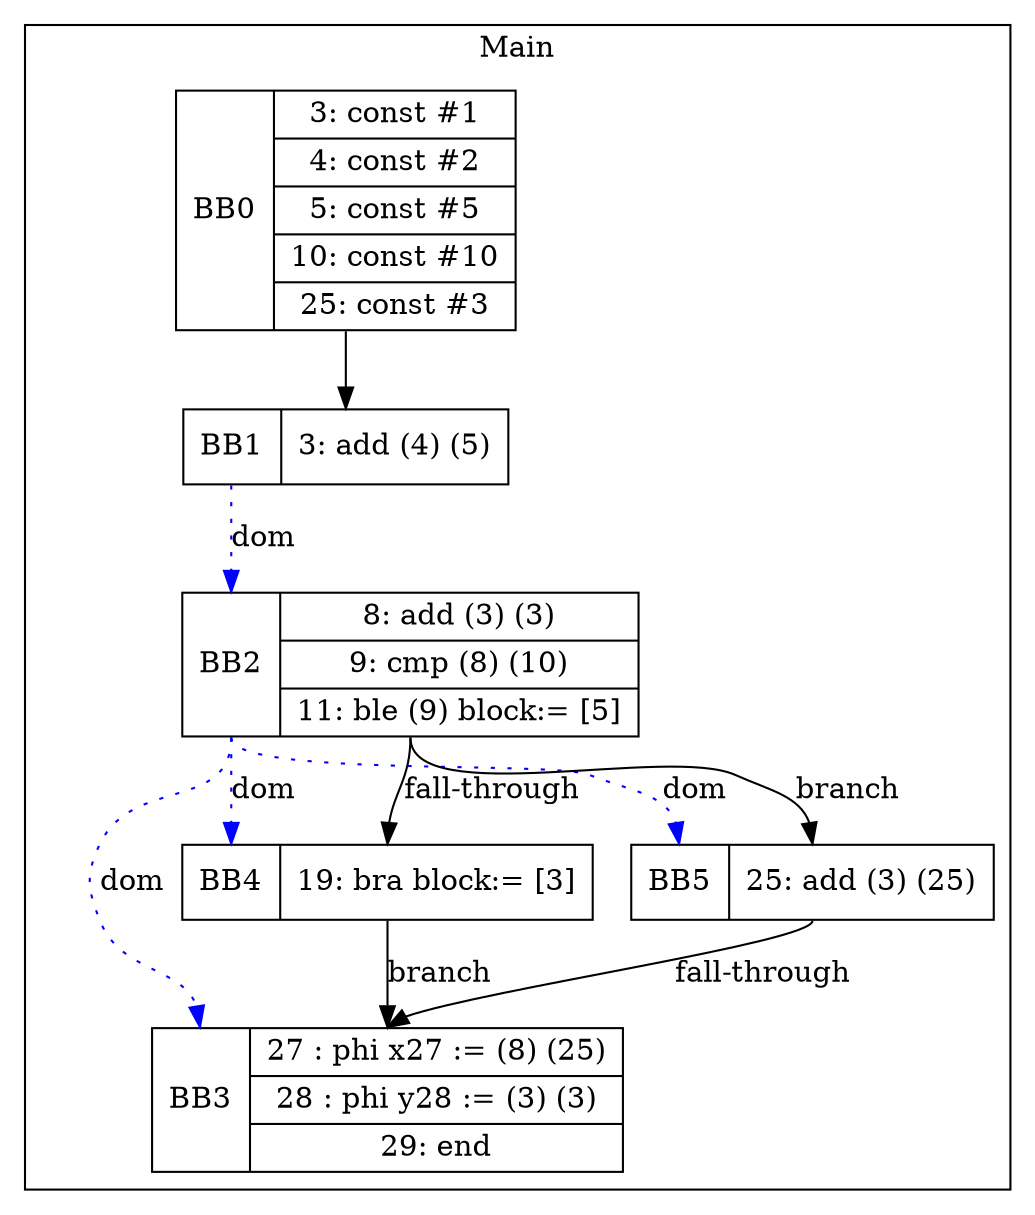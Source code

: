 digraph G {
node [shape=record];
subgraph cluster_main{
label = "Main";
BB0 [shape=record, label="<b>BB0|{3: const #1|4: const #2|5: const #5|10: const #10|25: const #3}"];
BB1 [shape=record, label="<b>BB1|{3: add (4) (5)}"];
BB2 [shape=record, label="<b>BB2|{8: add (3) (3)|9: cmp (8) (10)|11: ble (9) block:= [5]}"];
BB3 [shape=record, label="<b>BB3|{27 : phi x27 := (8) (25)|28 : phi y28 := (3) (3)|29: end}"];
BB4 [shape=record, label="<b>BB4|{19: bra block:= [3]}"];
BB5 [shape=record, label="<b>BB5|{25: add (3) (25)}"];
}
BB0:s -> BB1:n ;
BB2:b -> BB3:b [color=blue, style=dotted, label="dom"];
BB2:b -> BB4:b [color=blue, style=dotted, label="dom"];
BB1:b -> BB2:b [color=blue, style=dotted, label="dom"];
BB2:b -> BB5:b [color=blue, style=dotted, label="dom"];
BB2:s -> BB5:n [label="branch"];
BB4:s -> BB3:n [label="branch"];
BB5:s -> BB3:n [label="fall-through"];
BB2:s -> BB4:n [label="fall-through"];
}
